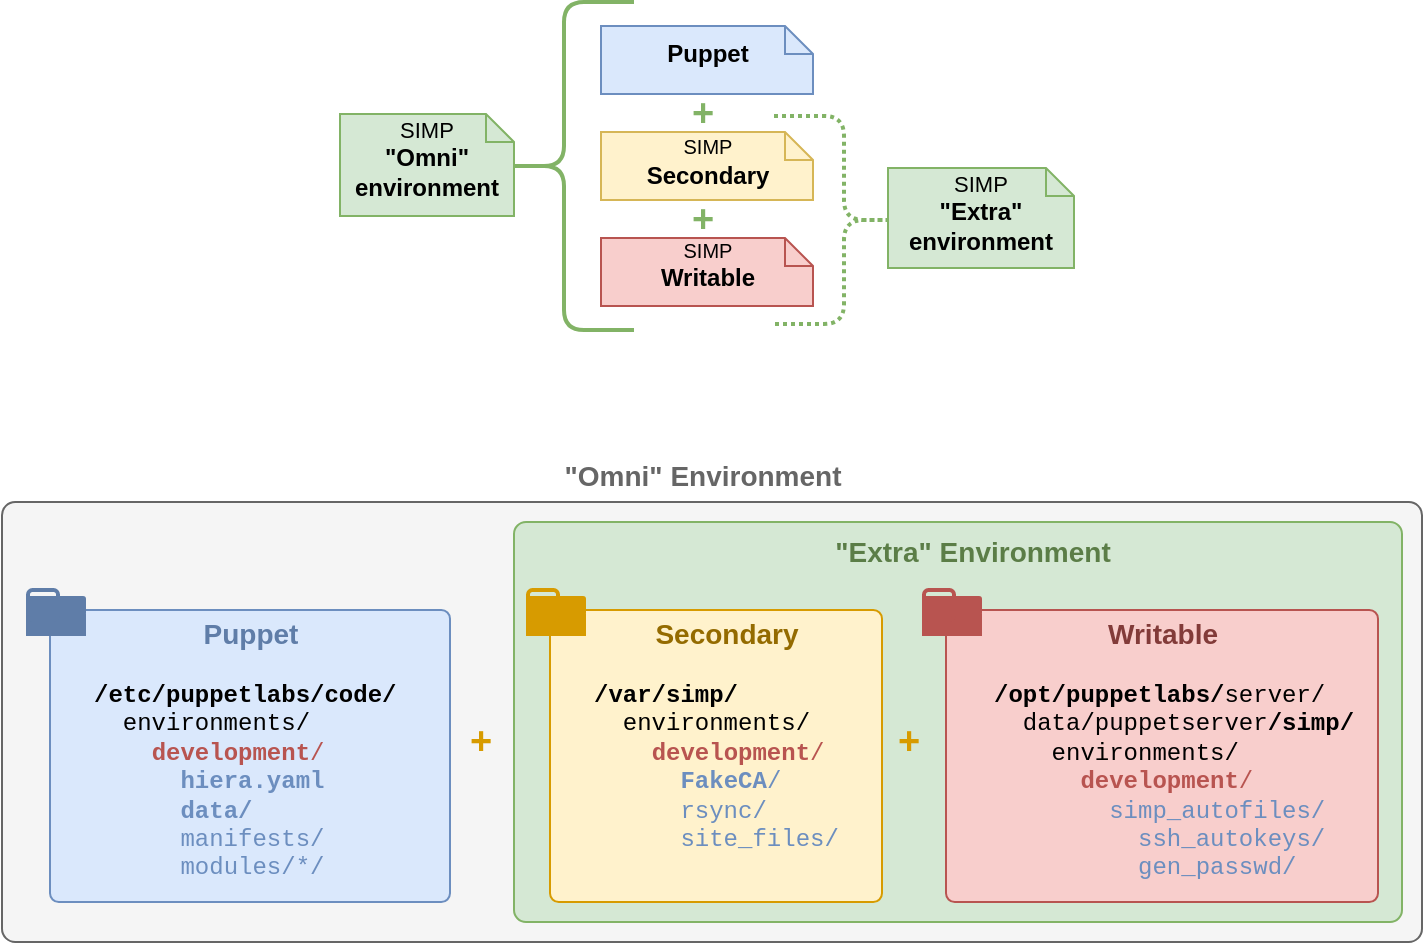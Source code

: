 <mxfile version="20.4.1" type="github" pages="3">
  <diagram name="Simplified v2" id="2etnrcAq5zjSbi8A3pP0">
    <mxGraphModel dx="1422" dy="813" grid="1" gridSize="10" guides="1" tooltips="1" connect="1" arrows="1" fold="1" page="1" pageScale="1" pageWidth="850" pageHeight="1100" math="0" shadow="0">
      <root>
        <mxCell id="-mIu3kfPHVClgdqaARXv-0" />
        <object label="Infrastructure" id="-mIu3kfPHVClgdqaARXv-1">
          <mxCell style="" visible="0" parent="-mIu3kfPHVClgdqaARXv-0" />
        </object>
        <mxCell id="-mIu3kfPHVClgdqaARXv-2" value="" style="whiteSpace=wrap;html=1;fontFamily=Helvetica;align=center;rounded=1;fillColor=none;strokeColor=#d79b00;dashed=1;movable=1;resizable=1;rotatable=1;deletable=1;editable=1;connectable=1;" vertex="1" parent="-mIu3kfPHVClgdqaARXv-1">
          <mxGeometry x="10" y="190" width="80" height="130" as="geometry" />
        </mxCell>
        <mxCell id="-mIu3kfPHVClgdqaARXv-3" style="edgeStyle=orthogonalEdgeStyle;rounded=0;orthogonalLoop=1;jettySize=auto;html=1;exitX=0.5;exitY=1;exitDx=0;exitDy=0;exitPerimeter=0;entryX=0.5;entryY=0;entryDx=0;entryDy=0;endArrow=none;endFill=0;strokeWidth=1;fontColor=#D79B00;fillColor=#ffe6cc;strokeColor=#d79b00;" edge="1" parent="-mIu3kfPHVClgdqaARXv-1" source="-mIu3kfPHVClgdqaARXv-4" target="-mIu3kfPHVClgdqaARXv-2">
          <mxGeometry relative="1" as="geometry" />
        </mxCell>
        <mxCell id="-mIu3kfPHVClgdqaARXv-4" value="&lt;div style=&quot;text-align: center&quot;&gt;&lt;span&gt;Infrastructure&lt;/span&gt;&lt;/div&gt;&lt;div style=&quot;text-align: center&quot;&gt;&lt;span&gt;environment&lt;/span&gt;&lt;/div&gt;" style="shape=note;whiteSpace=wrap;html=1;size=6;verticalAlign=top;align=center;spacingTop=-6;fontFamily=Helvetica;fontStyle=1;fillColor=#ffe6cc;strokeColor=#d79b00;" vertex="1" parent="-mIu3kfPHVClgdqaARXv-1">
          <mxGeometry x="4" y="147" width="95" height="30" as="geometry" />
        </mxCell>
        <mxCell id="-mIu3kfPHVClgdqaARXv-5" value="" style="shape=curlyBracket;whiteSpace=wrap;html=1;rounded=1;strokeColor=#d79b00;fillColor=#ffe6cc;fontFamily=Helvetica;align=center;rotation=0;size=0.769;spacingTop=-7;spacing=3;" vertex="1" parent="-mIu3kfPHVClgdqaARXv-1">
          <mxGeometry x="60" y="140" width="58" height="199" as="geometry" />
        </mxCell>
        <mxCell id="-mIu3kfPHVClgdqaARXv-6" value="" style="edgeStyle=orthogonalEdgeStyle;rounded=0;orthogonalLoop=1;jettySize=auto;html=1;endArrow=none;endFill=0;strokeWidth=1;fillColor=#ffe6cc;strokeColor=#d79b00;" edge="1" parent="-mIu3kfPHVClgdqaARXv-1" source="-mIu3kfPHVClgdqaARXv-7">
          <mxGeometry relative="1" as="geometry">
            <mxPoint x="45" y="283" as="targetPoint" />
          </mxGeometry>
        </mxCell>
        <mxCell id="-mIu3kfPHVClgdqaARXv-7" value="" style="shadow=0;dashed=0;html=1;strokeColor=#d79b00;labelPosition=center;verticalLabelPosition=bottom;verticalAlign=top;align=center;shape=mxgraph.azure.server;fillColor=#ffe6cc;labelBackgroundColor=#ffffff;" vertex="1" parent="-mIu3kfPHVClgdqaARXv-1">
          <mxGeometry x="20" y="233" width="50" height="15" as="geometry" />
        </mxCell>
        <mxCell id="-mIu3kfPHVClgdqaARXv-8" value="&lt;b&gt;production&lt;/b&gt;&lt;br&gt;&lt;div style=&quot;text-align: center&quot;&gt;&lt;span&gt;network&lt;/span&gt;&lt;/div&gt;" style="text;html=1;fontColor=#D79B00;" vertex="1" parent="-mIu3kfPHVClgdqaARXv-1">
          <mxGeometry x="19" y="280" width="60" height="30" as="geometry" />
        </mxCell>
        <mxCell id="-mIu3kfPHVClgdqaARXv-9" value="&lt;b&gt;production&lt;br&gt;&lt;/b&gt;&lt;div style=&quot;text-align: center&quot;&gt;&lt;span&gt;infrastructure&lt;/span&gt;&lt;/div&gt;" style="text;html=1;fontColor=#D79B00;align=center;" vertex="1" parent="-mIu3kfPHVClgdqaARXv-1">
          <mxGeometry x="9" y="193" width="80" height="30" as="geometry" />
        </mxCell>
        <mxCell id="-mIu3kfPHVClgdqaARXv-10" value="" style="endArrow=none;html=1;fillColor=#ffe6cc;strokeColor=#d79b00;strokeWidth=8;" edge="1" parent="-mIu3kfPHVClgdqaARXv-1">
          <mxGeometry width="50" height="50" relative="1" as="geometry">
            <mxPoint x="15.0" y="279.5" as="sourcePoint" />
            <mxPoint x="80" y="279" as="targetPoint" />
          </mxGeometry>
        </mxCell>
        <mxCell id="-mIu3kfPHVClgdqaARXv-11" value="" style="endArrow=none;html=1;fillColor=#ffe6cc;strokeColor=#d79b00;strokeWidth=1;" edge="1" parent="-mIu3kfPHVClgdqaARXv-1">
          <mxGeometry width="50" height="50" relative="1" as="geometry">
            <mxPoint x="105" y="263.5" as="sourcePoint" />
            <mxPoint x="121" y="263" as="targetPoint" />
          </mxGeometry>
        </mxCell>
        <mxCell id="-mIu3kfPHVClgdqaARXv-12" parent="-mIu3kfPHVClgdqaARXv-0" />
        <mxCell id="-mIu3kfPHVClgdqaARXv-13" value="" style="whiteSpace=wrap;html=1;labelBackgroundColor=#ffffff;strokeColor=#666666;strokeWidth=1;fillColor=#f5f5f5;align=center;rounded=1;movable=1;resizable=1;rotatable=1;deletable=1;editable=1;connectable=1;arcSize=3;fontColor=#333333;" vertex="1" parent="-mIu3kfPHVClgdqaARXv-12">
          <mxGeometry x="30" y="290" width="710" height="220" as="geometry" />
        </mxCell>
        <mxCell id="-mIu3kfPHVClgdqaARXv-14" value="" style="whiteSpace=wrap;html=1;labelBackgroundColor=#ffffff;strokeColor=#82b366;strokeWidth=1;fillColor=#d5e8d4;align=center;rounded=1;movable=1;resizable=1;rotatable=1;deletable=1;editable=1;connectable=1;arcSize=3;" vertex="1" parent="-mIu3kfPHVClgdqaARXv-12">
          <mxGeometry x="286" y="300" width="444" height="200" as="geometry" />
        </mxCell>
        <mxCell id="-mIu3kfPHVClgdqaARXv-15" value="" style="whiteSpace=wrap;html=1;labelBackgroundColor=#ffffff;strokeColor=#b85450;strokeWidth=1;fillColor=#f8cecc;align=center;rounded=1;movable=1;resizable=1;rotatable=1;deletable=1;editable=1;connectable=1;arcSize=3;" vertex="1" parent="-mIu3kfPHVClgdqaARXv-12">
          <mxGeometry x="502" y="344" width="216" height="146" as="geometry" />
        </mxCell>
        <mxCell id="-mIu3kfPHVClgdqaARXv-16" value="" style="whiteSpace=wrap;html=1;labelBackgroundColor=#ffffff;strokeColor=#6c8ebf;strokeWidth=1;fillColor=#dae8fc;align=center;rounded=1;movable=1;resizable=1;rotatable=1;deletable=1;editable=1;connectable=1;arcSize=3;" vertex="1" parent="-mIu3kfPHVClgdqaARXv-12">
          <mxGeometry x="54" y="344" width="200" height="146" as="geometry" />
        </mxCell>
        <mxCell id="-mIu3kfPHVClgdqaARXv-17" value="&lt;div&gt;&lt;b&gt;/etc/puppetlabs/code/&lt;/b&gt;&lt;/div&gt;&lt;div&gt;&amp;nbsp; environments/&lt;/div&gt;&lt;font color=&quot;#b85450&quot;&gt;&amp;nbsp;&amp;nbsp;&amp;nbsp; &lt;b&gt;development&lt;/b&gt;/&lt;br&gt;&lt;/font&gt;&lt;div&gt;&lt;font color=&quot;#3333ff&quot;&gt;&amp;nbsp;&amp;nbsp; &amp;nbsp;&amp;nbsp; &lt;b&gt;&lt;font color=&quot;#6c8ebf&quot;&gt;hiera.yaml&lt;/font&gt;&lt;/b&gt;&lt;/font&gt;&lt;/div&gt;&lt;div&gt;&lt;font color=&quot;#3333ff&quot;&gt;&amp;nbsp; &amp;nbsp; &amp;nbsp; &lt;/font&gt;&lt;b&gt;&lt;font color=&quot;#6c8ebf&quot;&gt;data/&lt;/font&gt;&lt;/b&gt;&lt;/div&gt;&lt;div&gt;&lt;font color=&quot;#6c8ebf&quot;&gt;&lt;span&gt;&amp;nbsp;&amp;nbsp; &amp;nbsp;&amp;nbsp; manifests/&lt;br&gt;&lt;/span&gt;&lt;/font&gt;&lt;/div&gt;&lt;div&gt;&lt;font color=&quot;#6c8ebf&quot;&gt;&lt;span&gt;&lt;font color=&quot;#3333ff&quot;&gt;&amp;nbsp; &amp;nbsp; &amp;nbsp; &lt;/font&gt;&lt;b&gt;&lt;font color=&quot;#6c8ebf&quot;&gt;&lt;/font&gt;&lt;/b&gt;modules/*/&lt;/span&gt;&lt;/font&gt;&lt;font color=&quot;#6c8ebf&quot;&gt;&lt;span&gt;&lt;/span&gt;&lt;/font&gt;&lt;/div&gt;&lt;div&gt;&lt;font color=&quot;#6c8ebf&quot;&gt;&lt;span&gt;&lt;/span&gt;&lt;/font&gt;&lt;/div&gt;&lt;font color=&quot;#6c8ebf&quot;&gt;&lt;br&gt;&lt;/font&gt;" style="text;html=1;resizable=1;points=[];autosize=1;align=left;verticalAlign=top;spacingTop=-4;fontColor=#000000;fontFamily=Courier New;movable=1;rotatable=1;deletable=1;editable=1;connectable=1;" vertex="1" parent="-mIu3kfPHVClgdqaARXv-12">
          <mxGeometry x="74" y="377" width="170" height="120" as="geometry" />
        </mxCell>
        <mxCell id="-mIu3kfPHVClgdqaARXv-23" value="" style="whiteSpace=wrap;html=1;labelBackgroundColor=#ffffff;strokeColor=#D79B00;strokeWidth=1;fillColor=#fff2cc;align=center;rounded=1;movable=1;resizable=1;rotatable=1;deletable=1;editable=1;connectable=1;arcSize=3;" vertex="1" parent="-mIu3kfPHVClgdqaARXv-12">
          <mxGeometry x="304" y="344" width="166" height="146" as="geometry" />
        </mxCell>
        <mxCell id="-mIu3kfPHVClgdqaARXv-24" value="" style="group" vertex="1" connectable="0" parent="-mIu3kfPHVClgdqaARXv-12">
          <mxGeometry x="292" y="334" width="30" height="23" as="geometry" />
        </mxCell>
        <mxCell id="-mIu3kfPHVClgdqaARXv-25" value="" style="whiteSpace=wrap;html=1;rounded=0;labelBackgroundColor=#ffffff;strokeColor=none;strokeWidth=2;fillColor=#D79B00;gradientColor=none;fontColor=#D79B00;align=center;" vertex="1" parent="-mIu3kfPHVClgdqaARXv-24">
          <mxGeometry y="12" width="30" height="11" as="geometry" />
        </mxCell>
        <mxCell id="-mIu3kfPHVClgdqaARXv-26" value="" style="whiteSpace=wrap;html=1;rounded=1;labelBackgroundColor=#ffffff;strokeColor=#d79b00;strokeWidth=2;fillColor=none;align=center;perimeterSpacing=0;" vertex="1" parent="-mIu3kfPHVClgdqaARXv-24">
          <mxGeometry x="1" width="15" height="15" as="geometry" />
        </mxCell>
        <mxCell id="-mIu3kfPHVClgdqaARXv-27" value="" style="whiteSpace=wrap;html=1;rounded=1;labelBackgroundColor=#ffffff;strokeColor=none;strokeWidth=2;fillColor=#D79B00;gradientColor=none;fontColor=#D79B00;align=center;" vertex="1" parent="-mIu3kfPHVClgdqaARXv-24">
          <mxGeometry y="3" width="30" height="10" as="geometry" />
        </mxCell>
        <mxCell id="-mIu3kfPHVClgdqaARXv-28" value="&lt;div&gt;&lt;b&gt;/var/simp/&lt;/b&gt;&lt;/div&gt;&lt;div&gt;&amp;nbsp; environments/&lt;/div&gt;&lt;font color=&quot;#b85450&quot;&gt;&amp;nbsp; &amp;nbsp; &lt;b&gt;development&lt;/b&gt;/&lt;br&gt;&lt;/font&gt;&lt;font color=&quot;#6c8ebf&quot;&gt;&amp;nbsp; &amp;nbsp; &amp;nbsp; &lt;b&gt;FakeCA&lt;/b&gt;/&lt;br&gt;&amp;nbsp; &amp;nbsp; &amp;nbsp; rsync/&lt;br&gt;&amp;nbsp; &amp;nbsp; &amp;nbsp; site_files/&lt;br&gt;&lt;/font&gt;" style="text;html=1;resizable=1;points=[];autosize=1;align=left;verticalAlign=top;spacingTop=-4;fontColor=#000000;fontFamily=Courier New;movable=1;rotatable=1;deletable=1;editable=1;connectable=1;" vertex="1" parent="-mIu3kfPHVClgdqaARXv-12">
          <mxGeometry x="324" y="377" width="140" height="90" as="geometry" />
        </mxCell>
        <mxCell id="-mIu3kfPHVClgdqaARXv-34" value="&lt;div&gt;&lt;b&gt;/opt/puppetlabs/&lt;/b&gt;server/&lt;/div&gt;&lt;div&gt;&amp;nbsp; data/puppetserver&lt;b&gt;/simp/&lt;/b&gt;&lt;/div&gt;&lt;div&gt;&amp;nbsp;&amp;nbsp;&amp;nbsp; environments/&lt;/div&gt;&lt;div&gt;&lt;font color=&quot;#b85450&quot;&gt;&lt;b&gt;&amp;nbsp;&amp;nbsp;&amp;nbsp;&amp;nbsp;&amp;nbsp; development&lt;/b&gt;/&lt;/font&gt;&lt;/div&gt;&lt;font color=&quot;#6c8ebf&quot;&gt;&amp;nbsp;&amp;nbsp; &amp;nbsp;&amp;nbsp;&amp;nbsp;&amp;nbsp; simp_autofiles/&lt;br&gt;&amp;nbsp; &amp;nbsp; &amp;nbsp; &amp;nbsp;&amp;nbsp;&amp;nbsp; ssh_autokeys/&lt;br&gt;&amp;nbsp; &amp;nbsp; &amp;nbsp; &amp;nbsp; &amp;nbsp; gen_passwd/&lt;br&gt;&lt;/font&gt;" style="text;html=1;resizable=1;points=[];autosize=1;align=left;verticalAlign=top;spacingTop=-4;fontColor=#000000;fontFamily=Courier New;movable=1;rotatable=1;deletable=1;editable=1;connectable=1;" vertex="1" parent="-mIu3kfPHVClgdqaARXv-12">
          <mxGeometry x="524" y="377" width="200" height="110" as="geometry" />
        </mxCell>
        <mxCell id="-mIu3kfPHVClgdqaARXv-45" value="&lt;font style=&quot;font-size: 14px;&quot;&gt;Puppet&lt;br&gt;&lt;/font&gt;" style="text;html=1;align=center;verticalAlign=middle;resizable=0;points=[];autosize=1;strokeColor=none;fillColor=none;fontStyle=1;fontSize=14;fontColor=#5F7DA8;" vertex="1" parent="-mIu3kfPHVClgdqaARXv-12">
          <mxGeometry x="119" y="341" width="70" height="30" as="geometry" />
        </mxCell>
        <mxCell id="-mIu3kfPHVClgdqaARXv-46" value="Secondary " style="text;html=1;align=center;verticalAlign=middle;resizable=0;points=[];autosize=1;strokeColor=none;fillColor=none;fontStyle=1;fontColor=#946B00;fontSize=14;" vertex="1" parent="-mIu3kfPHVClgdqaARXv-12">
          <mxGeometry x="342" y="341" width="100" height="30" as="geometry" />
        </mxCell>
        <mxCell id="-mIu3kfPHVClgdqaARXv-47" value="Writable " style="text;html=1;align=center;verticalAlign=middle;resizable=0;points=[];autosize=1;strokeColor=none;fillColor=none;fontStyle=1;fontColor=#823B39;fontSize=14;" vertex="1" parent="-mIu3kfPHVClgdqaARXv-12">
          <mxGeometry x="570" y="341" width="80" height="30" as="geometry" />
        </mxCell>
        <mxCell id="uFsJ2Q3TE8NYGcYe8jEq-1" value="+" style="text;html=1;resizable=0;autosize=1;align=center;verticalAlign=middle;points=[];fillColor=none;strokeColor=none;rounded=0;fontFamily=Helvetica;fontColor=#D79B00;fontStyle=1;fontSize=19;" vertex="1" parent="-mIu3kfPHVClgdqaARXv-12">
          <mxGeometry x="473" y="400" width="20" height="20" as="geometry" />
        </mxCell>
        <mxCell id="uFsJ2Q3TE8NYGcYe8jEq-2" value="&quot;Extra&quot; Environment" style="text;html=1;align=center;verticalAlign=middle;resizable=0;points=[];autosize=1;strokeColor=none;fillColor=none;fontStyle=1;fontColor=#5B7D47;fontSize=14;" vertex="1" parent="-mIu3kfPHVClgdqaARXv-12">
          <mxGeometry x="430" y="300" width="170" height="30" as="geometry" />
        </mxCell>
        <mxCell id="uFsJ2Q3TE8NYGcYe8jEq-6" value="&quot;Omni&quot; Environment" style="text;html=1;align=center;verticalAlign=middle;resizable=0;points=[];autosize=1;strokeColor=none;fillColor=none;fontStyle=1;fontColor=#666666;fontSize=14;" vertex="1" parent="-mIu3kfPHVClgdqaARXv-12">
          <mxGeometry x="295" y="262" width="170" height="30" as="geometry" />
        </mxCell>
        <mxCell id="uFsJ2Q3TE8NYGcYe8jEq-7" value="+" style="text;html=1;resizable=0;autosize=1;align=center;verticalAlign=middle;points=[];fillColor=none;strokeColor=none;rounded=0;fontFamily=Helvetica;fontColor=#D79B00;fontStyle=1;fontSize=19;" vertex="1" parent="-mIu3kfPHVClgdqaARXv-12">
          <mxGeometry x="259" y="400" width="20" height="20" as="geometry" />
        </mxCell>
        <mxCell id="vvE6RJOm1xn6MpsW2v5u-0" value="+" style="text;html=1;resizable=0;autosize=1;align=center;verticalAlign=middle;points=[];fillColor=none;strokeColor=none;rounded=0;fontFamily=Helvetica;fontColor=#82B366;fontStyle=1;fontSize=19;" vertex="1" parent="-mIu3kfPHVClgdqaARXv-12">
          <mxGeometry x="370" y="86" width="20" height="20" as="geometry" />
        </mxCell>
        <mxCell id="vvE6RJOm1xn6MpsW2v5u-1" value="" style="shape=curlyBracket;whiteSpace=wrap;html=1;rounded=1;labelBackgroundColor=#ffffff;strokeColor=#82b366;strokeWidth=2;fillColor=#d5e8d4;align=center;" vertex="1" parent="-mIu3kfPHVClgdqaARXv-12">
          <mxGeometry x="276" y="40" width="70" height="164" as="geometry" />
        </mxCell>
        <mxCell id="vvE6RJOm1xn6MpsW2v5u-2" value="&lt;div&gt;&lt;font size=&quot;1&quot;&gt;&lt;span style=&quot;font-weight: normal;&quot;&gt;SIMP&lt;/span&gt;&lt;/font&gt;&lt;/div&gt;&lt;div&gt;Secondary&lt;/div&gt;" style="shape=note;whiteSpace=wrap;html=1;size=14;verticalAlign=middle;align=center;spacingTop=-6;fontFamily=Helvetica;fontStyle=1;fillColor=#fff2cc;strokeColor=#d6b656;" vertex="1" parent="-mIu3kfPHVClgdqaARXv-12">
          <mxGeometry x="329.5" y="105" width="106" height="34" as="geometry" />
        </mxCell>
        <mxCell id="vvE6RJOm1xn6MpsW2v5u-3" value="Puppet" style="shape=note;whiteSpace=wrap;html=1;size=14;verticalAlign=middle;align=center;spacingTop=-6;fontFamily=Helvetica;fontStyle=1;fillColor=#dae8fc;strokeColor=#6c8ebf;" vertex="1" parent="-mIu3kfPHVClgdqaARXv-12">
          <mxGeometry x="329.5" y="52" width="106" height="34" as="geometry" />
        </mxCell>
        <mxCell id="vvE6RJOm1xn6MpsW2v5u-4" value="&lt;font style=&quot;font-size: 11px;&quot;&gt;&lt;span style=&quot;font-weight: normal;&quot;&gt;SIMP&lt;/span&gt;&lt;/font&gt;&lt;br&gt;&quot;Omni&quot;&lt;br&gt;environment" style="shape=note;whiteSpace=wrap;html=1;size=14;verticalAlign=top;align=center;spacingTop=-6;fontFamily=Helvetica;fontStyle=1;fillColor=#d5e8d4;strokeColor=#82b366;" vertex="1" parent="-mIu3kfPHVClgdqaARXv-12">
          <mxGeometry x="199" y="96" width="87" height="51" as="geometry" />
        </mxCell>
        <mxCell id="vvE6RJOm1xn6MpsW2v5u-5" value="+" style="text;html=1;resizable=0;autosize=1;align=center;verticalAlign=middle;points=[];fillColor=none;strokeColor=none;rounded=0;fontFamily=Helvetica;fontColor=#82B366;fontStyle=1;fontSize=19;" vertex="1" parent="-mIu3kfPHVClgdqaARXv-12">
          <mxGeometry x="370" y="139" width="20" height="20" as="geometry" />
        </mxCell>
        <mxCell id="vvE6RJOm1xn6MpsW2v5u-6" value="&lt;div style=&quot;font-size: 10px;&quot;&gt;&lt;span style=&quot;font-weight: normal;&quot;&gt;SIMP &lt;br&gt;&lt;/span&gt;&lt;/div&gt;&lt;div&gt;Writable&lt;/div&gt;" style="shape=note;whiteSpace=wrap;html=1;size=14;verticalAlign=middle;align=center;spacingTop=-6;fontFamily=Helvetica;fontStyle=1;fillColor=#f8cecc;strokeColor=#b85450;" vertex="1" parent="-mIu3kfPHVClgdqaARXv-12">
          <mxGeometry x="329.5" y="158" width="106" height="34" as="geometry" />
        </mxCell>
        <mxCell id="vvE6RJOm1xn6MpsW2v5u-7" value="" style="shape=curlyBracket;whiteSpace=wrap;html=1;rounded=1;labelBackgroundColor=#ffffff;strokeColor=#82b366;strokeWidth=2;fillColor=#d5e8d4;align=center;flipH=1;fontStyle=1;dashed=1;dashPattern=1 1;" vertex="1" parent="-mIu3kfPHVClgdqaARXv-12">
          <mxGeometry x="416" y="97" width="70" height="104" as="geometry" />
        </mxCell>
        <mxCell id="vvE6RJOm1xn6MpsW2v5u-8" style="edgeStyle=orthogonalEdgeStyle;rounded=0;orthogonalLoop=1;jettySize=auto;html=1;exitX=0.5;exitY=1;exitDx=0;exitDy=0;fontFamily=Courier New;" edge="1" parent="-mIu3kfPHVClgdqaARXv-12">
          <mxGeometry relative="1" as="geometry">
            <mxPoint x="516" y="159" as="sourcePoint" />
            <mxPoint x="516" y="159" as="targetPoint" />
          </mxGeometry>
        </mxCell>
        <mxCell id="vvE6RJOm1xn6MpsW2v5u-9" value="&lt;font style=&quot;font-size: 11px;&quot;&gt;&lt;span style=&quot;font-weight: normal;&quot;&gt;SIMP&lt;/span&gt;&lt;/font&gt;&lt;br&gt;&quot;Extra&quot;&lt;br&gt;environment" style="shape=note;whiteSpace=wrap;html=1;size=14;verticalAlign=top;align=center;spacingTop=-6;fontFamily=Helvetica;fontStyle=1;fillColor=#d5e8d4;strokeColor=#82b366;" vertex="1" parent="-mIu3kfPHVClgdqaARXv-12">
          <mxGeometry x="473" y="123" width="93" height="50" as="geometry" />
        </mxCell>
        <mxCell id="vvE6RJOm1xn6MpsW2v5u-11" value="" style="group" vertex="1" connectable="0" parent="-mIu3kfPHVClgdqaARXv-12">
          <mxGeometry x="490" y="334" width="30" height="23" as="geometry" />
        </mxCell>
        <mxCell id="-mIu3kfPHVClgdqaARXv-31" value="" style="whiteSpace=wrap;html=1;rounded=0;labelBackgroundColor=#ffffff;strokeColor=none;strokeWidth=2;fillColor=#B85450;gradientColor=none;fontColor=#D79B00;align=center;" vertex="1" parent="vvE6RJOm1xn6MpsW2v5u-11">
          <mxGeometry y="12" width="30" height="11" as="geometry" />
        </mxCell>
        <mxCell id="-mIu3kfPHVClgdqaARXv-32" value="" style="whiteSpace=wrap;html=1;rounded=1;labelBackgroundColor=#ffffff;strokeColor=#B85450;strokeWidth=2;fillColor=none;align=center;perimeterSpacing=0;" vertex="1" parent="vvE6RJOm1xn6MpsW2v5u-11">
          <mxGeometry x="1" width="15" height="15" as="geometry" />
        </mxCell>
        <mxCell id="-mIu3kfPHVClgdqaARXv-33" value="" style="whiteSpace=wrap;html=1;rounded=1;labelBackgroundColor=#ffffff;strokeColor=none;strokeWidth=2;fillColor=#B85450;gradientColor=none;fontColor=#D79B00;align=center;" vertex="1" parent="vvE6RJOm1xn6MpsW2v5u-11">
          <mxGeometry y="3" width="30" height="10" as="geometry" />
        </mxCell>
        <mxCell id="vvE6RJOm1xn6MpsW2v5u-12" value="" style="group" vertex="1" connectable="0" parent="-mIu3kfPHVClgdqaARXv-12">
          <mxGeometry x="42" y="334" width="30" height="23" as="geometry" />
        </mxCell>
        <mxCell id="-mIu3kfPHVClgdqaARXv-19" value="" style="whiteSpace=wrap;html=1;rounded=0;labelBackgroundColor=#ffffff;strokeColor=none;strokeWidth=2;fillColor=#5F7DA8;gradientColor=none;fontColor=#D79B00;align=center;container=0;" vertex="1" parent="vvE6RJOm1xn6MpsW2v5u-12">
          <mxGeometry y="12" width="30" height="11" as="geometry" />
        </mxCell>
        <mxCell id="-mIu3kfPHVClgdqaARXv-20" value="" style="whiteSpace=wrap;html=1;rounded=1;labelBackgroundColor=#ffffff;strokeColor=#5F7DA8;strokeWidth=2;fillColor=none;align=center;perimeterSpacing=0;container=0;" vertex="1" parent="vvE6RJOm1xn6MpsW2v5u-12">
          <mxGeometry x="1" width="15" height="15" as="geometry" />
        </mxCell>
        <mxCell id="-mIu3kfPHVClgdqaARXv-21" value="" style="whiteSpace=wrap;html=1;rounded=1;labelBackgroundColor=#ffffff;strokeColor=none;strokeWidth=2;fillColor=#5F7DA8;gradientColor=none;fontColor=#D79B00;align=center;container=0;" vertex="1" parent="vvE6RJOm1xn6MpsW2v5u-12">
          <mxGeometry y="3" width="30" height="10" as="geometry" />
        </mxCell>
      </root>
    </mxGraphModel>
  </diagram>
  <diagram name="Simplified v1" id="PQ9tjT1NN_HZuYpztz-T">
    <mxGraphModel dx="1185" dy="678" grid="1" gridSize="10" guides="1" tooltips="1" connect="1" arrows="1" fold="1" page="1" pageScale="1" pageWidth="850" pageHeight="1100" math="0" shadow="0">
      <root>
        <mxCell id="ld_OZirlSYBNN7UP8n1w-0" />
        <object label="Infrastructure" id="hi7jjUlFaVL5T8uZ0siH-7">
          <mxCell style="" parent="ld_OZirlSYBNN7UP8n1w-0" visible="0" />
        </object>
        <mxCell id="hi7jjUlFaVL5T8uZ0siH-8" value="" style="whiteSpace=wrap;html=1;fontFamily=Helvetica;align=center;rounded=1;fillColor=none;strokeColor=#d79b00;dashed=1;movable=1;resizable=1;rotatable=1;deletable=1;editable=1;connectable=1;" vertex="1" parent="hi7jjUlFaVL5T8uZ0siH-7">
          <mxGeometry x="10" y="190" width="80" height="130" as="geometry" />
        </mxCell>
        <mxCell id="hi7jjUlFaVL5T8uZ0siH-9" style="edgeStyle=orthogonalEdgeStyle;rounded=0;orthogonalLoop=1;jettySize=auto;html=1;exitX=0.5;exitY=1;exitDx=0;exitDy=0;exitPerimeter=0;entryX=0.5;entryY=0;entryDx=0;entryDy=0;endArrow=none;endFill=0;strokeWidth=1;fontColor=#D79B00;fillColor=#ffe6cc;strokeColor=#d79b00;" edge="1" parent="hi7jjUlFaVL5T8uZ0siH-7" source="hi7jjUlFaVL5T8uZ0siH-10" target="hi7jjUlFaVL5T8uZ0siH-8">
          <mxGeometry relative="1" as="geometry" />
        </mxCell>
        <mxCell id="hi7jjUlFaVL5T8uZ0siH-10" value="&lt;div style=&quot;text-align: center&quot;&gt;&lt;span&gt;Infrastructure&lt;/span&gt;&lt;/div&gt;&lt;div style=&quot;text-align: center&quot;&gt;&lt;span&gt;environment&lt;/span&gt;&lt;/div&gt;" style="shape=note;whiteSpace=wrap;html=1;size=6;verticalAlign=top;align=center;spacingTop=-6;fontFamily=Helvetica;fontStyle=1;fillColor=#ffe6cc;strokeColor=#d79b00;" vertex="1" parent="hi7jjUlFaVL5T8uZ0siH-7">
          <mxGeometry x="4" y="147" width="95" height="30" as="geometry" />
        </mxCell>
        <mxCell id="hi7jjUlFaVL5T8uZ0siH-11" value="" style="shape=curlyBracket;whiteSpace=wrap;html=1;rounded=1;strokeColor=#d79b00;fillColor=#ffe6cc;fontFamily=Helvetica;align=center;rotation=0;size=0.769;spacingTop=-7;spacing=3;" vertex="1" parent="hi7jjUlFaVL5T8uZ0siH-7">
          <mxGeometry x="60" y="140" width="58" height="199" as="geometry" />
        </mxCell>
        <mxCell id="hi7jjUlFaVL5T8uZ0siH-12" value="" style="edgeStyle=orthogonalEdgeStyle;rounded=0;orthogonalLoop=1;jettySize=auto;html=1;endArrow=none;endFill=0;strokeWidth=1;fillColor=#ffe6cc;strokeColor=#d79b00;" edge="1" parent="hi7jjUlFaVL5T8uZ0siH-7" source="hi7jjUlFaVL5T8uZ0siH-13">
          <mxGeometry relative="1" as="geometry">
            <mxPoint x="45" y="283" as="targetPoint" />
          </mxGeometry>
        </mxCell>
        <mxCell id="hi7jjUlFaVL5T8uZ0siH-13" value="" style="shadow=0;dashed=0;html=1;strokeColor=#d79b00;labelPosition=center;verticalLabelPosition=bottom;verticalAlign=top;align=center;shape=mxgraph.azure.server;fillColor=#ffe6cc;labelBackgroundColor=#ffffff;" vertex="1" parent="hi7jjUlFaVL5T8uZ0siH-7">
          <mxGeometry x="20" y="233" width="50" height="15" as="geometry" />
        </mxCell>
        <mxCell id="hi7jjUlFaVL5T8uZ0siH-14" value="&lt;b&gt;production&lt;/b&gt;&lt;br&gt;&lt;div style=&quot;text-align: center&quot;&gt;&lt;span&gt;network&lt;/span&gt;&lt;/div&gt;" style="text;html=1;fontColor=#D79B00;" vertex="1" parent="hi7jjUlFaVL5T8uZ0siH-7">
          <mxGeometry x="19" y="280" width="60" height="30" as="geometry" />
        </mxCell>
        <mxCell id="hi7jjUlFaVL5T8uZ0siH-15" value="&lt;b&gt;production&lt;br&gt;&lt;/b&gt;&lt;div style=&quot;text-align: center&quot;&gt;&lt;span&gt;infrastructure&lt;/span&gt;&lt;/div&gt;" style="text;html=1;fontColor=#D79B00;align=center;" vertex="1" parent="hi7jjUlFaVL5T8uZ0siH-7">
          <mxGeometry x="9" y="193" width="80" height="30" as="geometry" />
        </mxCell>
        <mxCell id="hi7jjUlFaVL5T8uZ0siH-16" value="" style="endArrow=none;html=1;fillColor=#ffe6cc;strokeColor=#d79b00;strokeWidth=8;" edge="1" parent="hi7jjUlFaVL5T8uZ0siH-7">
          <mxGeometry width="50" height="50" relative="1" as="geometry">
            <mxPoint x="15.0" y="279.5" as="sourcePoint" />
            <mxPoint x="80" y="279" as="targetPoint" />
          </mxGeometry>
        </mxCell>
        <mxCell id="hi7jjUlFaVL5T8uZ0siH-17" value="" style="endArrow=none;html=1;fillColor=#ffe6cc;strokeColor=#d79b00;strokeWidth=1;" edge="1" parent="hi7jjUlFaVL5T8uZ0siH-7">
          <mxGeometry width="50" height="50" relative="1" as="geometry">
            <mxPoint x="105" y="263.5" as="sourcePoint" />
            <mxPoint x="121" y="263" as="targetPoint" />
          </mxGeometry>
        </mxCell>
        <mxCell id="ld_OZirlSYBNN7UP8n1w-1" parent="ld_OZirlSYBNN7UP8n1w-0" />
        <mxCell id="sKwW_MWIwmeox-tK02gH-11" value="" style="whiteSpace=wrap;html=1;labelBackgroundColor=#ffffff;strokeColor=#6c8ebf;strokeWidth=1;fillColor=#dae8fc;align=center;rounded=1;movable=1;resizable=1;rotatable=1;deletable=1;editable=1;connectable=1;arcSize=3;" vertex="1" parent="ld_OZirlSYBNN7UP8n1w-1">
          <mxGeometry x="30" y="230" width="728" height="280" as="geometry" />
        </mxCell>
        <mxCell id="sKwW_MWIwmeox-tK02gH-0" value="" style="whiteSpace=wrap;html=1;labelBackgroundColor=#ffffff;strokeColor=#82b366;strokeWidth=1;fillColor=#d5e8d4;align=center;rounded=1;movable=0;resizable=0;rotatable=0;deletable=0;editable=0;connectable=0;arcSize=3;" vertex="1" parent="ld_OZirlSYBNN7UP8n1w-1">
          <mxGeometry x="286" y="280" width="454" height="210" as="geometry" />
        </mxCell>
        <mxCell id="hi7jjUlFaVL5T8uZ0siH-31" value="" style="whiteSpace=wrap;html=1;labelBackgroundColor=#ffffff;strokeColor=#b85450;strokeWidth=1;fillColor=#f8cecc;align=center;rounded=1;movable=1;resizable=1;rotatable=1;deletable=1;editable=1;connectable=1;arcSize=3;" vertex="1" parent="ld_OZirlSYBNN7UP8n1w-1">
          <mxGeometry x="502" y="344" width="216" height="116" as="geometry" />
        </mxCell>
        <mxCell id="hi7jjUlFaVL5T8uZ0siH-3" value="" style="whiteSpace=wrap;html=1;labelBackgroundColor=#ffffff;strokeColor=#6c8ebf;strokeWidth=1;fillColor=#F7F4ED;align=center;rounded=1;movable=1;resizable=1;rotatable=1;deletable=1;editable=1;connectable=1;arcSize=3;" vertex="1" parent="ld_OZirlSYBNN7UP8n1w-1">
          <mxGeometry x="74" y="344" width="200" height="119" as="geometry" />
        </mxCell>
        <mxCell id="ld_OZirlSYBNN7UP8n1w-23" value="&lt;div&gt;&lt;b&gt;/etc/puppetlabs/code/&lt;/b&gt;&lt;/div&gt;&lt;div&gt;&amp;nbsp; environments/&lt;/div&gt;&lt;font color=&quot;#b85450&quot;&gt;&amp;nbsp;&amp;nbsp;&amp;nbsp; &lt;b&gt;development&lt;/b&gt;/&lt;br&gt;&lt;/font&gt;&lt;div&gt;&lt;font color=&quot;#3333ff&quot;&gt;&amp;nbsp;&amp;nbsp; &amp;nbsp;&amp;nbsp; &lt;b&gt;&lt;font color=&quot;#6c8ebf&quot;&gt;hiera.yaml&lt;/font&gt;&lt;/b&gt;&lt;/font&gt;&lt;/div&gt;&lt;div&gt;&lt;font color=&quot;#3333ff&quot;&gt;&amp;nbsp; &amp;nbsp; &amp;nbsp; &lt;/font&gt;&lt;b&gt;&lt;font color=&quot;#6c8ebf&quot;&gt;data/&lt;/font&gt;&lt;/b&gt;&lt;/div&gt;&lt;div&gt;&lt;font color=&quot;#6c8ebf&quot;&gt;&lt;span&gt;&amp;nbsp;&amp;nbsp; &amp;nbsp;&amp;nbsp; manifests/&lt;br&gt;&lt;/span&gt;&lt;/font&gt;&lt;/div&gt;&lt;div&gt;&lt;font color=&quot;#6c8ebf&quot;&gt;&lt;span&gt;&lt;font color=&quot;#3333ff&quot;&gt;&amp;nbsp; &amp;nbsp; &amp;nbsp; &lt;/font&gt;&lt;b&gt;&lt;font color=&quot;#6c8ebf&quot;&gt;&lt;/font&gt;&lt;/b&gt;modules/*/&lt;/span&gt;&lt;/font&gt;&lt;font color=&quot;#6c8ebf&quot;&gt;&lt;span&gt;&lt;/span&gt;&lt;/font&gt;&lt;/div&gt;&lt;div&gt;&lt;font color=&quot;#6c8ebf&quot;&gt;&lt;span&gt;&lt;/span&gt;&lt;/font&gt;&lt;/div&gt;&lt;font color=&quot;#6c8ebf&quot;&gt;&lt;br&gt;&lt;/font&gt;" style="text;html=1;resizable=1;points=[];autosize=1;align=left;verticalAlign=top;spacingTop=-4;fontColor=#000000;fontFamily=Courier New;movable=1;rotatable=1;deletable=1;editable=1;connectable=1;" vertex="1" parent="ld_OZirlSYBNN7UP8n1w-1">
          <mxGeometry x="94" y="348" width="170" height="120" as="geometry" />
        </mxCell>
        <mxCell id="ld_OZirlSYBNN7UP8n1w-48" value="" style="group" vertex="1" connectable="0" parent="ld_OZirlSYBNN7UP8n1w-1">
          <mxGeometry x="62" y="334" width="30" height="23" as="geometry" />
        </mxCell>
        <mxCell id="ld_OZirlSYBNN7UP8n1w-49" value="" style="whiteSpace=wrap;html=1;rounded=0;labelBackgroundColor=#ffffff;strokeColor=none;strokeWidth=2;fillColor=#D79B00;gradientColor=none;fontColor=#D79B00;align=center;" vertex="1" parent="ld_OZirlSYBNN7UP8n1w-48">
          <mxGeometry y="12" width="30" height="11" as="geometry" />
        </mxCell>
        <mxCell id="ld_OZirlSYBNN7UP8n1w-50" value="" style="whiteSpace=wrap;html=1;rounded=1;labelBackgroundColor=#ffffff;strokeColor=#d79b00;strokeWidth=2;fillColor=none;align=center;perimeterSpacing=0;" vertex="1" parent="ld_OZirlSYBNN7UP8n1w-48">
          <mxGeometry x="1" width="15" height="15" as="geometry" />
        </mxCell>
        <mxCell id="ld_OZirlSYBNN7UP8n1w-51" value="" style="whiteSpace=wrap;html=1;rounded=1;labelBackgroundColor=#ffffff;strokeColor=none;strokeWidth=2;fillColor=#D79B00;gradientColor=none;fontColor=#D79B00;align=center;" vertex="1" parent="ld_OZirlSYBNN7UP8n1w-48">
          <mxGeometry y="3" width="30" height="10" as="geometry" />
        </mxCell>
        <mxCell id="hi7jjUlFaVL5T8uZ0siH-20" value="Puppet&lt;br&gt;environment&lt;br&gt;" style="shape=note;whiteSpace=wrap;html=1;size=14;verticalAlign=top;align=center;spacingTop=-6;fontFamily=Helvetica;fontStyle=1;fillColor=#dae8fc;strokeColor=#6c8ebf;" vertex="1" parent="ld_OZirlSYBNN7UP8n1w-1">
          <mxGeometry x="50" y="113" width="106" height="34" as="geometry" />
        </mxCell>
        <mxCell id="hi7jjUlFaVL5T8uZ0siH-23" value="" style="whiteSpace=wrap;html=1;labelBackgroundColor=#ffffff;strokeColor=#d6b656;strokeWidth=1;fillColor=#fff2cc;align=center;rounded=1;movable=1;resizable=1;rotatable=1;deletable=1;editable=1;connectable=1;arcSize=3;" vertex="1" parent="ld_OZirlSYBNN7UP8n1w-1">
          <mxGeometry x="304" y="344" width="166" height="116" as="geometry" />
        </mxCell>
        <mxCell id="hi7jjUlFaVL5T8uZ0siH-25" value="" style="group" vertex="1" connectable="0" parent="ld_OZirlSYBNN7UP8n1w-1">
          <mxGeometry x="292" y="334" width="30" height="23" as="geometry" />
        </mxCell>
        <mxCell id="hi7jjUlFaVL5T8uZ0siH-26" value="" style="whiteSpace=wrap;html=1;rounded=0;labelBackgroundColor=#ffffff;strokeColor=none;strokeWidth=2;fillColor=#D79B00;gradientColor=none;fontColor=#D79B00;align=center;" vertex="1" parent="hi7jjUlFaVL5T8uZ0siH-25">
          <mxGeometry y="12" width="30" height="11" as="geometry" />
        </mxCell>
        <mxCell id="hi7jjUlFaVL5T8uZ0siH-27" value="" style="whiteSpace=wrap;html=1;rounded=1;labelBackgroundColor=#ffffff;strokeColor=#d79b00;strokeWidth=2;fillColor=none;align=center;perimeterSpacing=0;" vertex="1" parent="hi7jjUlFaVL5T8uZ0siH-25">
          <mxGeometry x="1" width="15" height="15" as="geometry" />
        </mxCell>
        <mxCell id="hi7jjUlFaVL5T8uZ0siH-28" value="" style="whiteSpace=wrap;html=1;rounded=1;labelBackgroundColor=#ffffff;strokeColor=none;strokeWidth=2;fillColor=#D79B00;gradientColor=none;fontColor=#D79B00;align=center;" vertex="1" parent="hi7jjUlFaVL5T8uZ0siH-25">
          <mxGeometry y="3" width="30" height="10" as="geometry" />
        </mxCell>
        <mxCell id="hi7jjUlFaVL5T8uZ0siH-22" value="&lt;div&gt;&lt;b&gt;/var/simp/&lt;/b&gt;&lt;/div&gt;&lt;div&gt;&amp;nbsp; environments/&lt;/div&gt;&lt;font color=&quot;#b85450&quot;&gt;&amp;nbsp; &amp;nbsp; &lt;b&gt;development&lt;/b&gt;/&lt;br&gt;&lt;/font&gt;&lt;font color=&quot;#6c8ebf&quot;&gt;&amp;nbsp; &amp;nbsp; &amp;nbsp; &lt;b&gt;FakeCA&lt;/b&gt;/&lt;br&gt;&amp;nbsp; &amp;nbsp; &amp;nbsp; rsync/&lt;br&gt;&amp;nbsp; &amp;nbsp; &amp;nbsp; site_files/&lt;br&gt;&lt;/font&gt;" style="text;html=1;resizable=1;points=[];autosize=1;align=left;verticalAlign=top;spacingTop=-4;fontColor=#000000;fontFamily=Courier New;movable=1;rotatable=1;deletable=1;editable=1;connectable=1;" vertex="1" parent="ld_OZirlSYBNN7UP8n1w-1">
          <mxGeometry x="324" y="347" width="140" height="90" as="geometry" />
        </mxCell>
        <mxCell id="hi7jjUlFaVL5T8uZ0siH-30" value="Secondary&lt;br&gt;environment&lt;br&gt;" style="shape=note;whiteSpace=wrap;html=1;size=14;verticalAlign=top;align=center;spacingTop=-6;fontFamily=Helvetica;fontStyle=1;fillColor=#fff2cc;strokeColor=#d6b656;" vertex="1" parent="ld_OZirlSYBNN7UP8n1w-1">
          <mxGeometry x="334" y="620" width="106" height="34" as="geometry" />
        </mxCell>
        <mxCell id="hi7jjUlFaVL5T8uZ0siH-33" value="" style="group" vertex="1" connectable="0" parent="ld_OZirlSYBNN7UP8n1w-1">
          <mxGeometry x="490" y="334" width="30" height="23" as="geometry" />
        </mxCell>
        <mxCell id="hi7jjUlFaVL5T8uZ0siH-34" value="" style="whiteSpace=wrap;html=1;rounded=0;labelBackgroundColor=#ffffff;strokeColor=none;strokeWidth=2;fillColor=#D79B00;gradientColor=none;fontColor=#D79B00;align=center;" vertex="1" parent="hi7jjUlFaVL5T8uZ0siH-33">
          <mxGeometry y="12" width="30" height="11" as="geometry" />
        </mxCell>
        <mxCell id="hi7jjUlFaVL5T8uZ0siH-35" value="" style="whiteSpace=wrap;html=1;rounded=1;labelBackgroundColor=#ffffff;strokeColor=#d79b00;strokeWidth=2;fillColor=none;align=center;perimeterSpacing=0;" vertex="1" parent="hi7jjUlFaVL5T8uZ0siH-33">
          <mxGeometry x="1" width="15" height="15" as="geometry" />
        </mxCell>
        <mxCell id="hi7jjUlFaVL5T8uZ0siH-36" value="" style="whiteSpace=wrap;html=1;rounded=1;labelBackgroundColor=#ffffff;strokeColor=none;strokeWidth=2;fillColor=#D79B00;gradientColor=none;fontColor=#D79B00;align=center;" vertex="1" parent="hi7jjUlFaVL5T8uZ0siH-33">
          <mxGeometry y="3" width="30" height="10" as="geometry" />
        </mxCell>
        <mxCell id="hi7jjUlFaVL5T8uZ0siH-37" value="&lt;div&gt;&lt;b&gt;/opt/puppetlabs/&lt;/b&gt;server/&lt;/div&gt;&lt;div&gt;&amp;nbsp; data/puppetserver&lt;b&gt;/simp/&lt;/b&gt;&lt;/div&gt;&lt;div&gt;&amp;nbsp;&amp;nbsp;&amp;nbsp; environments/&lt;/div&gt;&lt;div&gt;&lt;font color=&quot;#b85450&quot;&gt;&lt;b&gt;&amp;nbsp;&amp;nbsp;&amp;nbsp;&amp;nbsp;&amp;nbsp; development&lt;/b&gt;/&lt;/font&gt;&lt;/div&gt;&lt;font color=&quot;#6c8ebf&quot;&gt;&amp;nbsp;&amp;nbsp; &amp;nbsp;&amp;nbsp;&amp;nbsp;&amp;nbsp; simp_autofiles/&lt;br&gt;&amp;nbsp; &amp;nbsp; &amp;nbsp; &amp;nbsp;&amp;nbsp;&amp;nbsp; ssh_autokeys/&lt;br&gt;&amp;nbsp; &amp;nbsp; &amp;nbsp; &amp;nbsp; &amp;nbsp; gen_passwd/&lt;br&gt;&lt;/font&gt;" style="text;html=1;resizable=1;points=[];autosize=1;align=left;verticalAlign=top;spacingTop=-4;fontColor=#000000;fontFamily=Courier New;movable=1;rotatable=1;deletable=1;editable=1;connectable=1;" vertex="1" parent="ld_OZirlSYBNN7UP8n1w-1">
          <mxGeometry x="524" y="347" width="200" height="110" as="geometry" />
        </mxCell>
        <mxCell id="sKwW_MWIwmeox-tK02gH-1" value="+" style="text;html=1;resizable=0;autosize=1;align=center;verticalAlign=middle;points=[];fillColor=none;strokeColor=none;rounded=0;fontFamily=Helvetica;fontColor=#82B366;fontStyle=1;fontSize=19;" vertex="1" parent="ld_OZirlSYBNN7UP8n1w-1">
          <mxGeometry x="370" y="86" width="20" height="20" as="geometry" />
        </mxCell>
        <mxCell id="sKwW_MWIwmeox-tK02gH-2" value="" style="shape=curlyBracket;whiteSpace=wrap;html=1;rounded=1;labelBackgroundColor=#ffffff;strokeColor=#82b366;strokeWidth=2;fillColor=#d5e8d4;align=center;" vertex="1" parent="ld_OZirlSYBNN7UP8n1w-1">
          <mxGeometry x="276" y="40" width="70" height="164" as="geometry" />
        </mxCell>
        <mxCell id="sKwW_MWIwmeox-tK02gH-3" value="Secondary&lt;br&gt;environment&lt;br&gt;" style="shape=note;whiteSpace=wrap;html=1;size=14;verticalAlign=top;align=center;spacingTop=-6;fontFamily=Helvetica;fontStyle=1;fillColor=#fff2cc;strokeColor=#d6b656;" vertex="1" parent="ld_OZirlSYBNN7UP8n1w-1">
          <mxGeometry x="329.5" y="105" width="106" height="34" as="geometry" />
        </mxCell>
        <mxCell id="sKwW_MWIwmeox-tK02gH-4" value="Puppet&lt;br&gt;environment&lt;br&gt;" style="shape=note;whiteSpace=wrap;html=1;size=14;verticalAlign=top;align=center;spacingTop=-6;fontFamily=Helvetica;fontStyle=1;fillColor=#dae8fc;strokeColor=#6c8ebf;" vertex="1" parent="ld_OZirlSYBNN7UP8n1w-1">
          <mxGeometry x="329.5" y="52" width="106" height="34" as="geometry" />
        </mxCell>
        <mxCell id="sKwW_MWIwmeox-tK02gH-5" value="SIMP&lt;br&gt;&quot;Omni&quot;&lt;br&gt;environment&lt;br&gt;" style="shape=note;whiteSpace=wrap;html=1;size=14;verticalAlign=top;align=center;spacingTop=-6;fontFamily=Helvetica;fontStyle=1;fillColor=#d5e8d4;strokeColor=#82b366;" vertex="1" parent="ld_OZirlSYBNN7UP8n1w-1">
          <mxGeometry x="199" y="96" width="87" height="51" as="geometry" />
        </mxCell>
        <mxCell id="sKwW_MWIwmeox-tK02gH-6" value="+" style="text;html=1;resizable=0;autosize=1;align=center;verticalAlign=middle;points=[];fillColor=none;strokeColor=none;rounded=0;fontFamily=Helvetica;fontColor=#82B366;fontStyle=1;fontSize=19;" vertex="1" parent="ld_OZirlSYBNN7UP8n1w-1">
          <mxGeometry x="370" y="139" width="20" height="20" as="geometry" />
        </mxCell>
        <mxCell id="sKwW_MWIwmeox-tK02gH-7" value="Writable&lt;br&gt;environment" style="shape=note;whiteSpace=wrap;html=1;size=14;verticalAlign=top;align=center;spacingTop=-6;fontFamily=Helvetica;fontStyle=1;fillColor=#f8cecc;strokeColor=#b85450;" vertex="1" parent="ld_OZirlSYBNN7UP8n1w-1">
          <mxGeometry x="329.5" y="158" width="106" height="34" as="geometry" />
        </mxCell>
        <mxCell id="sKwW_MWIwmeox-tK02gH-8" value="" style="shape=curlyBracket;whiteSpace=wrap;html=1;rounded=1;labelBackgroundColor=#ffffff;strokeColor=#82b366;strokeWidth=2;fillColor=#d5e8d4;align=center;flipH=1;fontStyle=1;dashed=1;dashPattern=1 1;" vertex="1" parent="ld_OZirlSYBNN7UP8n1w-1">
          <mxGeometry x="416" y="97" width="70" height="104" as="geometry" />
        </mxCell>
        <mxCell id="sKwW_MWIwmeox-tK02gH-9" style="edgeStyle=orthogonalEdgeStyle;rounded=0;orthogonalLoop=1;jettySize=auto;html=1;exitX=0.5;exitY=1;exitDx=0;exitDy=0;fontFamily=Courier New;" edge="1" parent="ld_OZirlSYBNN7UP8n1w-1">
          <mxGeometry relative="1" as="geometry">
            <mxPoint x="516" y="159" as="sourcePoint" />
            <mxPoint x="516" y="159" as="targetPoint" />
          </mxGeometry>
        </mxCell>
        <mxCell id="sKwW_MWIwmeox-tK02gH-10" value="SIMP&lt;br&gt;&quot;Extra&quot;&lt;br&gt;environment&lt;br&gt;" style="shape=note;whiteSpace=wrap;html=1;size=14;verticalAlign=top;align=center;spacingTop=-6;fontFamily=Helvetica;fontStyle=1;fillColor=#d5e8d4;strokeColor=#82b366;" vertex="1" parent="ld_OZirlSYBNN7UP8n1w-1">
          <mxGeometry x="473" y="123" width="93" height="50" as="geometry" />
        </mxCell>
        <mxCell id="sKwW_MWIwmeox-tK02gH-12" value="Puppet environment" style="text;html=1;align=center;verticalAlign=middle;resizable=0;points=[];autosize=1;strokeColor=none;fillColor=none;fontStyle=1" vertex="1" parent="ld_OZirlSYBNN7UP8n1w-1">
          <mxGeometry x="100" y="314" width="140" height="30" as="geometry" />
        </mxCell>
        <mxCell id="sKwW_MWIwmeox-tK02gH-14" value="Secondary environment" style="text;html=1;align=center;verticalAlign=middle;resizable=0;points=[];autosize=1;strokeColor=none;fillColor=none;fontStyle=1" vertex="1" parent="ld_OZirlSYBNN7UP8n1w-1">
          <mxGeometry x="312" y="314" width="160" height="30" as="geometry" />
        </mxCell>
        <mxCell id="sKwW_MWIwmeox-tK02gH-15" value="Writable environment" style="text;html=1;align=center;verticalAlign=middle;resizable=0;points=[];autosize=1;strokeColor=none;fillColor=none;fontStyle=1" vertex="1" parent="ld_OZirlSYBNN7UP8n1w-1">
          <mxGeometry x="535" y="314" width="150" height="30" as="geometry" />
        </mxCell>
      </root>
    </mxGraphModel>
  </diagram>
  <diagram id="h--fzdkQ0jzI6pCZrXBm" name="Page-1">
    <mxGraphModel dx="1422" dy="813" grid="1" gridSize="10" guides="1" tooltips="1" connect="1" arrows="1" fold="1" page="1" pageScale="1" pageWidth="850" pageHeight="1100" math="0" shadow="0">
      <root>
        <mxCell id="0" />
        <mxCell id="1" parent="0" />
        <mxCell id="2" value="" style="group" parent="1" vertex="1" connectable="0">
          <mxGeometry x="130" y="141" width="436" height="354" as="geometry" />
        </mxCell>
        <mxCell id="3" value="" style="group" parent="2" vertex="1" connectable="0">
          <mxGeometry width="436" height="354" as="geometry" />
        </mxCell>
        <mxCell id="4" value="" style="whiteSpace=wrap;html=1;dashed=1;dashPattern=1 1;labelBackgroundColor=#ffffff;strokeColor=none;strokeWidth=2;fillColor=#F7F4ED;fontColor=#333333;align=center;rounded=1;movable=1;resizable=1;rotatable=1;deletable=1;editable=1;connectable=1;fontStyle=0" parent="3" vertex="1">
          <mxGeometry x="90" y="209" width="75" height="45" as="geometry" />
        </mxCell>
        <mxCell id="5" value="" style="whiteSpace=wrap;html=1;dashed=1;dashPattern=1 1;labelBackgroundColor=#ffffff;strokeColor=none;strokeWidth=2;fillColor=#F7F4ED;fontColor=#333333;align=center;rounded=1;fontStyle=0" parent="3" vertex="1">
          <mxGeometry x="171" y="173" width="97" height="53" as="geometry" />
        </mxCell>
        <mxCell id="6" value="" style="whiteSpace=wrap;html=1;dashed=1;dashPattern=1 1;labelBackgroundColor=#ffffff;strokeColor=none;strokeWidth=2;fillColor=#F7F4ED;fontColor=#333333;align=center;rounded=1;fontStyle=1" parent="3" vertex="1">
          <mxGeometry x="28" y="202" width="92" height="19" as="geometry" />
        </mxCell>
        <mxCell id="7" value="" style="whiteSpace=wrap;html=1;dashed=1;dashPattern=1 1;labelBackgroundColor=#ffffff;strokeColor=none;strokeWidth=2;fillColor=#F7F4ED;fontColor=#333333;align=center;rounded=1;fontStyle=1" parent="3" vertex="1">
          <mxGeometry x="119" y="158" width="101" height="21" as="geometry" />
        </mxCell>
        <mxCell id="8" value="" style="whiteSpace=wrap;html=1;dashed=1;dashPattern=1 1;labelBackgroundColor=#ffffff;strokeColor=none;strokeWidth=2;fillColor=#F7F4ED;fontColor=#333333;align=center;rounded=1;movable=1;resizable=1;rotatable=1;deletable=1;editable=1;connectable=1;fontStyle=0" parent="3" vertex="1">
          <mxGeometry y="118" width="153" height="48" as="geometry" />
        </mxCell>
        <mxCell id="9" value="" style="whiteSpace=wrap;html=1;dashed=1;dashPattern=1 1;labelBackgroundColor=#ffffff;strokeColor=none;strokeWidth=2;fillColor=#F7F4ED;fontColor=#333333;align=center;rounded=1;movable=1;resizable=1;rotatable=1;deletable=1;editable=1;connectable=1;fontStyle=0" parent="3" vertex="1">
          <mxGeometry x="11" y="185" width="59" height="28" as="geometry" />
        </mxCell>
        <mxCell id="10" value="" style="whiteSpace=wrap;html=1;dashed=1;dashPattern=1 1;labelBackgroundColor=#ffffff;strokeColor=none;strokeWidth=2;fillColor=#F7F4ED;fontColor=#333333;align=center;rounded=1;movable=1;resizable=1;rotatable=1;deletable=1;editable=1;connectable=1;fontStyle=0" parent="3" vertex="1">
          <mxGeometry x="270" y="300" width="166" height="54" as="geometry" />
        </mxCell>
        <mxCell id="11" value="" style="whiteSpace=wrap;html=1;dashed=1;dashPattern=1 1;labelBackgroundColor=#ffffff;strokeColor=none;strokeWidth=2;fillColor=#F7F4ED;fontColor=#333333;align=center;rounded=1;movable=1;resizable=1;rotatable=1;deletable=1;editable=1;connectable=1;fontStyle=0" parent="3" vertex="1">
          <mxGeometry x="220" y="265" width="101" height="28" as="geometry" />
        </mxCell>
        <mxCell id="12" value="" style="whiteSpace=wrap;html=1;dashed=1;dashPattern=1 1;labelBackgroundColor=#ffffff;strokeColor=none;strokeWidth=2;fillColor=#F7F4ED;fontColor=#333333;align=center;rounded=1;movable=1;resizable=1;rotatable=1;deletable=1;editable=1;connectable=1;fontStyle=0" parent="3" vertex="1">
          <mxGeometry x="132" y="245" width="119" height="28" as="geometry" />
        </mxCell>
        <mxCell id="13" value="" style="whiteSpace=wrap;html=1;dashed=1;dashPattern=1 1;labelBackgroundColor=#ffffff;strokeColor=none;strokeWidth=2;fillColor=#F7F4ED;fontColor=#333333;align=center;rounded=1;movable=1;resizable=1;rotatable=1;deletable=1;editable=1;connectable=1;" parent="3" vertex="1">
          <mxGeometry width="210" height="59" as="geometry" />
        </mxCell>
        <mxCell id="14" value="" style="whiteSpace=wrap;html=1;dashed=1;dashPattern=1 1;labelBackgroundColor=#ffffff;strokeColor=none;strokeWidth=2;fillColor=#F7F4ED;fontColor=#333333;align=center;rounded=1;" parent="3" vertex="1">
          <mxGeometry x="159" y="50" width="191" height="84" as="geometry" />
        </mxCell>
        <mxCell id="15" value="" style="whiteSpace=wrap;html=1;dashed=1;dashPattern=1 1;labelBackgroundColor=#ffffff;strokeColor=none;strokeWidth=2;fillColor=#F7F4ED;fontColor=#333333;align=center;rounded=1;fontStyle=1" parent="2" vertex="1">
          <mxGeometry x="201" y="258" width="59" height="21" as="geometry" />
        </mxCell>
        <mxCell id="16" value="" style="whiteSpace=wrap;html=1;dashed=1;dashPattern=1 1;labelBackgroundColor=#ffffff;strokeColor=none;strokeWidth=2;fillColor=#F7F4ED;fontColor=#333333;align=center;rounded=1;movable=1;resizable=1;rotatable=1;deletable=1;editable=1;connectable=1;fontStyle=0" parent="1" vertex="1">
          <mxGeometry x="390" y="423" width="101" height="28" as="geometry" />
        </mxCell>
        <mxCell id="17" value="" style="edgeStyle=orthogonalEdgeStyle;rounded=0;orthogonalLoop=1;jettySize=auto;html=1;strokeColor=#6C8EBF;fontFamily=Helvetica;fontColor=#3333FF;align=center;movable=1;resizable=1;rotatable=1;deletable=1;editable=1;connectable=1;endArrow=none;endFill=0;" parent="1" edge="1">
          <mxGeometry y="-5" relative="1" as="geometry">
            <mxPoint x="502" y="489" as="sourcePoint" />
            <mxPoint x="503" y="516" as="targetPoint" />
            <mxPoint x="4" y="-5" as="offset" />
          </mxGeometry>
        </mxCell>
        <mxCell id="18" value="" style="whiteSpace=wrap;html=1;fontFamily=Helvetica;fontColor=#3333FF;align=left;rounded=1;fillColor=none;strokeColor=#6C8EBF;dashed=1;" parent="1" vertex="1">
          <mxGeometry x="409" y="443" width="151" height="46" as="geometry" />
        </mxCell>
        <mxCell id="19" value="/opt/&lt;br&gt;&amp;nbsp; puppetlabs/&lt;br&gt;&amp;nbsp; &amp;nbsp; &amp;nbsp; &amp;nbsp; &amp;nbsp; server/&lt;br&gt;&amp;nbsp; &amp;nbsp; &amp;nbsp; &amp;nbsp; &amp;nbsp; &amp;nbsp; &amp;nbsp; data/&lt;br&gt;&amp;nbsp; &amp;nbsp; &amp;nbsp; &amp;nbsp; &amp;nbsp; &amp;nbsp; &amp;nbsp; &amp;nbsp; puppetserver/&lt;br&gt;&amp;nbsp; &amp;nbsp; &amp;nbsp; &amp;nbsp; &amp;nbsp; &amp;nbsp; &amp;nbsp; &amp;nbsp; &amp;nbsp; &amp;nbsp; &amp;nbsp; &amp;nbsp; &amp;nbsp; simp/&lt;br&gt;&amp;nbsp; &amp;nbsp; &amp;nbsp; &amp;nbsp; &amp;nbsp; &amp;nbsp; &amp;nbsp; &amp;nbsp; &amp;nbsp; &amp;nbsp; &amp;nbsp; &amp;nbsp; &amp;nbsp; &amp;nbsp; environments/&lt;br&gt;&lt;font color=&quot;#b85450&quot;&gt;&amp;nbsp; &amp;nbsp; &amp;nbsp; &amp;nbsp; &amp;nbsp; &amp;nbsp; &amp;nbsp; &amp;nbsp; &amp;nbsp; &amp;nbsp; &amp;nbsp; &amp;nbsp; &amp;nbsp; &amp;nbsp; &amp;nbsp; &amp;nbsp; &amp;nbsp; &lt;b&gt;development&lt;/b&gt;/&lt;br&gt;&lt;/font&gt;&lt;font color=&quot;#6c8ebf&quot;&gt;&amp;nbsp; &amp;nbsp; &amp;nbsp; &amp;nbsp; &amp;nbsp; &amp;nbsp; &amp;nbsp; &amp;nbsp; &amp;nbsp; &amp;nbsp; &amp;nbsp; &amp;nbsp; &amp;nbsp; &amp;nbsp; &amp;nbsp; &amp;nbsp; &amp;nbsp; &amp;nbsp; simp_autofiles/&lt;br&gt;&amp;nbsp; &amp;nbsp; &amp;nbsp; &amp;nbsp; &amp;nbsp; &amp;nbsp; &amp;nbsp; &amp;nbsp; &amp;nbsp; &amp;nbsp; &amp;nbsp; &amp;nbsp; &amp;nbsp; &amp;nbsp; &amp;nbsp; &amp;nbsp; &amp;nbsp; &amp;nbsp; &amp;nbsp; &amp;nbsp; &amp;nbsp; &amp;nbsp;ssh_autokeys/&lt;br&gt;&amp;nbsp; &amp;nbsp; &amp;nbsp; &amp;nbsp; &amp;nbsp; &amp;nbsp; &amp;nbsp; &amp;nbsp; &amp;nbsp; &amp;nbsp; &amp;nbsp; &amp;nbsp; &amp;nbsp; &amp;nbsp; &amp;nbsp; &amp;nbsp; &amp;nbsp; &amp;nbsp; &amp;nbsp; &amp;nbsp; &amp;nbsp; &amp;nbsp;gen_passwd/&lt;br&gt;&lt;/font&gt;&lt;br&gt;" style="text;html=1;resizable=0;points=[];autosize=1;align=left;verticalAlign=top;spacingTop=-4;fontColor=#000000;fontFamily=Courier New;movable=0;rotatable=0;deletable=0;editable=0;connectable=0;" parent="1" vertex="1">
          <mxGeometry x="150" y="329" width="420" height="170" as="geometry" />
        </mxCell>
        <mxCell id="20" value="/var/&lt;br&gt;&amp;nbsp; simp/&lt;br&gt;&amp;nbsp; &amp;nbsp; environments/&lt;br&gt;&lt;font color=&quot;#b85450&quot;&gt;&amp;nbsp; &amp;nbsp; &amp;nbsp; &amp;nbsp; &amp;nbsp; &amp;nbsp; &amp;nbsp; &lt;b&gt;development&lt;/b&gt;/&lt;br&gt;&lt;/font&gt;&lt;font color=&quot;#6c8ebf&quot;&gt;&amp;nbsp; &amp;nbsp; &amp;nbsp; &amp;nbsp; &amp;nbsp; &amp;nbsp; &amp;nbsp; &amp;nbsp; &amp;nbsp; &amp;nbsp; &amp;nbsp; FakeCA/&lt;br&gt;&amp;nbsp; &amp;nbsp; &amp;nbsp; &amp;nbsp; &amp;nbsp; &amp;nbsp; &amp;nbsp; &amp;nbsp; &amp;nbsp; &amp;nbsp; &amp;nbsp; rsync/&lt;br&gt;&amp;nbsp; &amp;nbsp; &amp;nbsp; &amp;nbsp; &amp;nbsp; &amp;nbsp; &amp;nbsp; &amp;nbsp; &amp;nbsp; &amp;nbsp; &amp;nbsp; site_files/&lt;br&gt;&lt;/font&gt;&lt;br&gt;" style="text;html=1;resizable=0;points=[];autosize=1;align=left;verticalAlign=top;spacingTop=-4;fontColor=#000000;fontFamily=Courier New;movable=0;rotatable=0;deletable=0;editable=0;connectable=0;" parent="1" vertex="1">
          <mxGeometry x="150" y="259" width="250" height="110" as="geometry" />
        </mxCell>
        <mxCell id="21" value="" style="whiteSpace=wrap;html=1;fontFamily=Helvetica;align=center;rounded=1;fillColor=none;strokeColor=#6c8ebf;dashed=1;movable=1;resizable=1;rotatable=1;deletable=1;editable=1;connectable=1;" parent="1" vertex="1">
          <mxGeometry x="347" y="210" width="129" height="60" as="geometry" />
        </mxCell>
        <mxCell id="22" value="" style="whiteSpace=wrap;html=1;fontFamily=Helvetica;fontColor=#3333FF;align=left;rounded=1;fillColor=none;strokeColor=#6C8EBF;dashed=1;movable=0;resizable=0;rotatable=0;deletable=0;editable=0;connectable=0;" parent="1" vertex="1">
          <mxGeometry x="305" y="317" width="89" height="45" as="geometry" />
        </mxCell>
        <mxCell id="23" value="/etc/&lt;br&gt;&amp;nbsp; puppetlabs/&lt;br&gt;&amp;nbsp; &amp;nbsp; &amp;nbsp; &amp;nbsp; &amp;nbsp; code/&lt;br&gt;&amp;nbsp; &amp;nbsp; &amp;nbsp; &amp;nbsp; &amp;nbsp; &amp;nbsp; environments/&lt;br&gt;&lt;font color=&quot;#b85450&quot;&gt;&amp;nbsp; &amp;nbsp; &amp;nbsp; &amp;nbsp; &amp;nbsp; &amp;nbsp; &amp;nbsp; &amp;nbsp; &amp;nbsp; &amp;nbsp;&amp;nbsp;&lt;b&gt;development&lt;/b&gt;/&lt;br&gt;&lt;/font&gt;&lt;font color=&quot;#3333ff&quot;&gt;&amp;nbsp; &amp;nbsp; &amp;nbsp; &amp;nbsp; &amp;nbsp; &amp;nbsp; &amp;nbsp; &amp;nbsp; &amp;nbsp; &amp;nbsp; &amp;nbsp; &amp;nbsp; &amp;nbsp; &amp;nbsp; &lt;/font&gt;&lt;font color=&quot;#6c8ebf&quot;&gt;data/&lt;br&gt;&lt;span&gt;&amp;nbsp; &amp;nbsp; &amp;nbsp; &amp;nbsp; &amp;nbsp; &amp;nbsp; &amp;nbsp; &amp;nbsp; &amp;nbsp; &amp;nbsp; &amp;nbsp; &amp;nbsp; &amp;nbsp; &amp;nbsp; manifests/&lt;br&gt;&lt;/span&gt;&amp;nbsp; &amp;nbsp; &amp;nbsp; &amp;nbsp; &amp;nbsp; &amp;nbsp; &amp;nbsp; &amp;nbsp; &amp;nbsp; &amp;nbsp; &amp;nbsp; &amp;nbsp; &amp;nbsp; &amp;nbsp; modules/*/&lt;br&gt;&amp;nbsp; &amp;nbsp; &amp;nbsp; &amp;nbsp; &amp;nbsp; &amp;nbsp; &amp;nbsp; &amp;nbsp; &amp;nbsp; &amp;nbsp; &amp;nbsp; &amp;nbsp; &amp;nbsp; &amp;nbsp; environment.conf&lt;/font&gt;&lt;br&gt;" style="text;html=1;resizable=0;points=[];autosize=1;align=left;verticalAlign=top;spacingTop=-4;fontColor=#000000;fontFamily=Courier New;movable=0;rotatable=0;deletable=0;editable=0;connectable=0;" parent="1" vertex="1">
          <mxGeometry x="150" y="139" width="330" height="120" as="geometry" />
        </mxCell>
        <mxCell id="24" value="" style="whiteSpace=wrap;html=1;fontFamily=Helvetica;align=center;rounded=1;fillColor=none;strokeColor=#d79b00;dashed=1;movable=1;resizable=1;rotatable=1;deletable=1;editable=1;connectable=1;" parent="1" vertex="1">
          <mxGeometry x="10" y="190" width="80" height="130" as="geometry" />
        </mxCell>
        <mxCell id="25" style="edgeStyle=orthogonalEdgeStyle;rounded=0;orthogonalLoop=1;jettySize=auto;html=1;fontFamily=Lucida Console;fontColor=#FF0000;strokeColor=#B85450;endArrow=none;endFill=0;" parent="1" source="55" edge="1">
          <mxGeometry relative="1" as="geometry">
            <mxPoint x="456.034" y="320.069" as="sourcePoint" />
            <mxPoint x="490" y="434" as="targetPoint" />
            <Array as="points">
              <mxPoint x="622" y="434" />
            </Array>
          </mxGeometry>
        </mxCell>
        <mxCell id="26" style="edgeStyle=orthogonalEdgeStyle;rounded=0;orthogonalLoop=1;jettySize=auto;html=1;exitX=0.5;exitY=1;exitDx=0;exitDy=0;exitPerimeter=0;entryX=0.62;entryY=0;entryDx=0;entryDy=0;entryPerimeter=0;fontFamily=Lucida Console;fontColor=#FF0000;strokeColor=#B85450;endArrow=none;endFill=0;" parent="1" source="27" edge="1">
          <mxGeometry relative="1" as="geometry">
            <mxPoint x="355" y="199" as="targetPoint" />
          </mxGeometry>
        </mxCell>
        <mxCell id="27" value="Puppet&lt;br&gt;environment&lt;br&gt;directory&lt;br&gt;" style="shape=note;whiteSpace=wrap;html=1;size=14;verticalAlign=top;align=center;spacingTop=-6;fontFamily=Helvetica;fontStyle=1;fillColor=#DAE8FC;strokeColor=#b85450;" parent="1" vertex="1">
          <mxGeometry x="295" y="120" width="100" height="44" as="geometry" />
        </mxCell>
        <mxCell id="28" value="" style="edgeStyle=orthogonalEdgeStyle;rounded=0;orthogonalLoop=1;jettySize=auto;html=1;strokeColor=#6C8EBF;fontFamily=Helvetica;fontColor=#3333FF;align=center;endArrow=none;endFill=0;" parent="1" edge="1">
          <mxGeometry relative="1" as="geometry">
            <mxPoint x="459" y="163" as="sourcePoint" />
            <mxPoint x="459" y="211" as="targetPoint" />
            <Array as="points">
              <mxPoint x="459" y="173" />
              <mxPoint x="459" y="173" />
            </Array>
          </mxGeometry>
        </mxCell>
        <mxCell id="29" value="Puppet&lt;br&gt;environment&lt;br&gt;&lt;span style=&quot;font-weight: normal&quot;&gt;&lt;font style=&quot;font-size: 10px&quot;&gt;&lt;i&gt;(assets)&lt;/i&gt;&lt;/font&gt;&lt;/span&gt;&lt;br&gt;" style="shape=note;whiteSpace=wrap;html=1;size=14;verticalAlign=top;align=center;spacingTop=-6;fontFamily=Helvetica;fontStyle=1;fillColor=#dae8fc;strokeColor=#6c8ebf;" parent="1" vertex="1">
          <mxGeometry x="401" y="120" width="106" height="45" as="geometry" />
        </mxCell>
        <mxCell id="30" style="edgeStyle=orthogonalEdgeStyle;rounded=0;orthogonalLoop=1;jettySize=auto;html=1;fontFamily=Lucida Console;fontColor=#FF0000;strokeColor=#B85450;endArrow=none;endFill=0;" parent="1" source="53" edge="1">
          <mxGeometry relative="1" as="geometry">
            <mxPoint x="550" y="310" as="sourcePoint" />
            <mxPoint x="343" y="310" as="targetPoint" />
            <Array as="points">
              <mxPoint x="500" y="310" />
              <mxPoint x="500" y="310" />
            </Array>
          </mxGeometry>
        </mxCell>
        <mxCell id="31" value="" style="edgeStyle=orthogonalEdgeStyle;rounded=0;orthogonalLoop=1;jettySize=auto;html=1;strokeColor=#6C8EBF;fontFamily=Helvetica;fontColor=#3333FF;align=center;endArrow=none;endFill=0;" parent="1" source="56" edge="1">
          <mxGeometry relative="1" as="geometry">
            <mxPoint x="429" y="367" as="sourcePoint" />
            <mxPoint x="394" y="347" as="targetPoint" />
            <Array as="points">
              <mxPoint x="510" y="347" />
              <mxPoint x="510" y="347" />
            </Array>
          </mxGeometry>
        </mxCell>
        <mxCell id="32" style="edgeStyle=orthogonalEdgeStyle;rounded=0;orthogonalLoop=1;jettySize=auto;html=1;exitX=0.5;exitY=1;exitDx=0;exitDy=0;exitPerimeter=0;entryX=0.5;entryY=0;entryDx=0;entryDy=0;endArrow=none;endFill=0;strokeWidth=1;fontColor=#D79B00;fillColor=#ffe6cc;strokeColor=#d79b00;" parent="1" source="33" target="24" edge="1">
          <mxGeometry relative="1" as="geometry" />
        </mxCell>
        <mxCell id="33" value="&lt;div style=&quot;text-align: center&quot;&gt;&lt;span&gt;Infrastructure&lt;/span&gt;&lt;/div&gt;&lt;div style=&quot;text-align: center&quot;&gt;&lt;span&gt;environment&lt;/span&gt;&lt;/div&gt;" style="shape=note;whiteSpace=wrap;html=1;size=6;verticalAlign=top;align=center;spacingTop=-6;fontFamily=Helvetica;fontStyle=1;fillColor=#ffe6cc;strokeColor=#d79b00;" parent="1" vertex="1">
          <mxGeometry x="4" y="147" width="95" height="30" as="geometry" />
        </mxCell>
        <mxCell id="34" value="" style="shape=curlyBracket;whiteSpace=wrap;html=1;rounded=1;strokeColor=#d79b00;fillColor=#ffe6cc;fontFamily=Helvetica;align=center;rotation=0;size=0.769;spacingTop=-7;spacing=3;" parent="1" vertex="1">
          <mxGeometry x="60" y="140" width="58" height="199" as="geometry" />
        </mxCell>
        <mxCell id="35" value="" style="edgeStyle=orthogonalEdgeStyle;rounded=0;orthogonalLoop=1;jettySize=auto;html=1;endArrow=none;endFill=0;strokeWidth=1;fillColor=#ffe6cc;strokeColor=#d79b00;" parent="1" source="36" edge="1">
          <mxGeometry relative="1" as="geometry">
            <mxPoint x="45" y="283" as="targetPoint" />
          </mxGeometry>
        </mxCell>
        <mxCell id="36" value="" style="shadow=0;dashed=0;html=1;strokeColor=#d79b00;labelPosition=center;verticalLabelPosition=bottom;verticalAlign=top;align=center;shape=mxgraph.azure.server;fillColor=#ffe6cc;labelBackgroundColor=#ffffff;" parent="1" vertex="1">
          <mxGeometry x="20" y="233" width="50" height="15" as="geometry" />
        </mxCell>
        <mxCell id="37" value="&lt;b&gt;production&lt;/b&gt;&lt;br&gt;&lt;div style=&quot;text-align: center&quot;&gt;&lt;span&gt;network&lt;/span&gt;&lt;/div&gt;" style="text;html=1;fontColor=#D79B00;" parent="1" vertex="1">
          <mxGeometry x="19" y="280" width="60" height="30" as="geometry" />
        </mxCell>
        <mxCell id="38" value="&lt;b&gt;production&lt;br&gt;&lt;/b&gt;&lt;div style=&quot;text-align: center&quot;&gt;&lt;span&gt;infrastructure&lt;/span&gt;&lt;/div&gt;" style="text;html=1;fontColor=#D79B00;align=center;" parent="1" vertex="1">
          <mxGeometry x="9" y="193" width="80" height="30" as="geometry" />
        </mxCell>
        <mxCell id="39" value="" style="endArrow=none;html=1;fillColor=#ffe6cc;strokeColor=#d79b00;strokeWidth=8;" parent="1" edge="1">
          <mxGeometry width="50" height="50" relative="1" as="geometry">
            <mxPoint x="15" y="279.5" as="sourcePoint" />
            <mxPoint x="80" y="279" as="targetPoint" />
          </mxGeometry>
        </mxCell>
        <mxCell id="40" value="" style="group" parent="1" vertex="1" connectable="0">
          <mxGeometry x="118" y="321" width="30" height="23" as="geometry" />
        </mxCell>
        <mxCell id="41" value="" style="whiteSpace=wrap;html=1;rounded=0;labelBackgroundColor=#ffffff;strokeColor=none;strokeWidth=2;fillColor=#D79B00;gradientColor=none;fontColor=#D79B00;align=center;" parent="40" vertex="1">
          <mxGeometry y="12" width="30" height="11" as="geometry" />
        </mxCell>
        <mxCell id="42" value="" style="whiteSpace=wrap;html=1;rounded=1;labelBackgroundColor=#ffffff;strokeColor=#d79b00;strokeWidth=2;fillColor=none;align=center;perimeterSpacing=0;" parent="40" vertex="1">
          <mxGeometry x="1" width="15" height="15" as="geometry" />
        </mxCell>
        <mxCell id="43" value="" style="whiteSpace=wrap;html=1;rounded=1;labelBackgroundColor=#ffffff;strokeColor=none;strokeWidth=2;fillColor=#D79B00;gradientColor=none;fontColor=#D79B00;align=center;" parent="40" vertex="1">
          <mxGeometry y="3" width="30" height="10" as="geometry" />
        </mxCell>
        <mxCell id="44" value="" style="group" parent="1" vertex="1" connectable="0">
          <mxGeometry x="118" y="252" width="30" height="23" as="geometry" />
        </mxCell>
        <mxCell id="45" value="" style="whiteSpace=wrap;html=1;rounded=0;labelBackgroundColor=#ffffff;strokeColor=none;strokeWidth=2;fillColor=#D79B00;gradientColor=none;fontColor=#D79B00;align=center;" parent="44" vertex="1">
          <mxGeometry y="12" width="30" height="11" as="geometry" />
        </mxCell>
        <mxCell id="46" value="" style="whiteSpace=wrap;html=1;rounded=1;labelBackgroundColor=#ffffff;strokeColor=#d79b00;strokeWidth=2;fillColor=none;align=center;perimeterSpacing=0;" parent="44" vertex="1">
          <mxGeometry x="1" width="15" height="15" as="geometry" />
        </mxCell>
        <mxCell id="47" value="" style="whiteSpace=wrap;html=1;rounded=1;labelBackgroundColor=#ffffff;strokeColor=none;strokeWidth=2;fillColor=#D79B00;gradientColor=none;fontColor=#D79B00;align=center;" parent="44" vertex="1">
          <mxGeometry y="3" width="30" height="10" as="geometry" />
        </mxCell>
        <mxCell id="48" value="" style="group" parent="1" vertex="1" connectable="0">
          <mxGeometry x="118" y="131" width="30" height="23" as="geometry" />
        </mxCell>
        <mxCell id="49" value="" style="whiteSpace=wrap;html=1;rounded=0;labelBackgroundColor=#ffffff;strokeColor=none;strokeWidth=2;fillColor=#D79B00;gradientColor=none;fontColor=#D79B00;align=center;" parent="48" vertex="1">
          <mxGeometry y="12" width="30" height="11" as="geometry" />
        </mxCell>
        <mxCell id="50" value="" style="whiteSpace=wrap;html=1;rounded=1;labelBackgroundColor=#ffffff;strokeColor=#d79b00;strokeWidth=2;fillColor=none;align=center;perimeterSpacing=0;" parent="48" vertex="1">
          <mxGeometry x="1" width="15" height="15" as="geometry" />
        </mxCell>
        <mxCell id="51" value="" style="whiteSpace=wrap;html=1;rounded=1;labelBackgroundColor=#ffffff;strokeColor=none;strokeWidth=2;fillColor=#D79B00;gradientColor=none;fontColor=#D79B00;align=center;" parent="48" vertex="1">
          <mxGeometry y="3" width="30" height="10" as="geometry" />
        </mxCell>
        <mxCell id="52" value="" style="endArrow=none;html=1;fillColor=#ffe6cc;strokeColor=#d79b00;strokeWidth=1;" parent="1" edge="1">
          <mxGeometry width="50" height="50" relative="1" as="geometry">
            <mxPoint x="105" y="263.5" as="sourcePoint" />
            <mxPoint x="121" y="263" as="targetPoint" />
          </mxGeometry>
        </mxCell>
        <mxCell id="53" value="Secondary&lt;br&gt;environment&lt;br&gt;directory&lt;br&gt;" style="shape=note;whiteSpace=wrap;html=1;size=14;verticalAlign=top;align=center;spacingTop=-6;fontFamily=Helvetica;fontStyle=1;fillColor=#fff2cc;strokeColor=#d6b656;" parent="1" vertex="1">
          <mxGeometry x="429" y="285" width="104" height="45" as="geometry" />
        </mxCell>
        <mxCell id="54" value="Writable&lt;br&gt;environment&lt;br&gt;&lt;span style=&quot;font-weight: normal&quot;&gt;&lt;i&gt;&lt;font style=&quot;font-size: 11px&quot;&gt;(assets)&lt;/font&gt;&lt;/i&gt;&lt;/span&gt;&lt;br&gt;" style="shape=note;whiteSpace=wrap;html=1;size=14;verticalAlign=top;align=center;spacingTop=-6;fontFamily=Helvetica;fontStyle=1;fillColor=#f8cecc;strokeColor=#b85450;" parent="1" vertex="1">
          <mxGeometry x="455" y="508" width="104" height="45" as="geometry" />
        </mxCell>
        <mxCell id="55" value="Writable&lt;br&gt;environment&lt;br&gt;directory&lt;br&gt;" style="shape=note;whiteSpace=wrap;html=1;size=14;verticalAlign=top;align=center;spacingTop=-6;fontFamily=Helvetica;fontStyle=1;fillColor=#f8cecc;strokeColor=#b85450;" parent="1" vertex="1">
          <mxGeometry x="564" y="508" width="104" height="45" as="geometry" />
        </mxCell>
        <mxCell id="56" value="Secondary&lt;br&gt;environment&lt;br&gt;&lt;span style=&quot;font-weight: normal&quot;&gt;&lt;font style=&quot;font-size: 10px&quot;&gt;&lt;i&gt;(assets)&lt;/i&gt;&lt;/font&gt;&lt;/span&gt;&lt;br&gt;" style="shape=note;whiteSpace=wrap;html=1;size=14;verticalAlign=top;align=center;spacingTop=-6;fontFamily=Helvetica;fontStyle=1;fillColor=#fff2cc;strokeColor=#d6b656;" parent="1" vertex="1">
          <mxGeometry x="429" y="336" width="106" height="45" as="geometry" />
        </mxCell>
        <mxCell id="57" value="+" style="text;html=1;resizable=0;autosize=1;align=center;verticalAlign=middle;points=[];fillColor=none;strokeColor=none;rounded=0;fontFamily=Helvetica;fontColor=#82B366;fontStyle=1;fontSize=19;" parent="1" vertex="1">
          <mxGeometry x="184" y="437" width="20" height="20" as="geometry" />
        </mxCell>
        <mxCell id="58" value="" style="shape=curlyBracket;whiteSpace=wrap;html=1;rounded=1;labelBackgroundColor=#ffffff;strokeColor=#82b366;strokeWidth=2;fillColor=#d5e8d4;align=center;" parent="1" vertex="1">
          <mxGeometry x="90" y="396" width="70" height="154" as="geometry" />
        </mxCell>
        <mxCell id="59" value="Secondary&lt;br&gt;environment&lt;br&gt;" style="shape=note;whiteSpace=wrap;html=1;size=14;verticalAlign=top;align=center;spacingTop=-6;fontFamily=Helvetica;fontStyle=1;fillColor=#fff2cc;strokeColor=#d6b656;" parent="1" vertex="1">
          <mxGeometry x="143.5" y="456" width="106" height="34" as="geometry" />
        </mxCell>
        <mxCell id="60" value="Puppet&lt;br&gt;environment&lt;br&gt;" style="shape=note;whiteSpace=wrap;html=1;size=14;verticalAlign=top;align=center;spacingTop=-6;fontFamily=Helvetica;fontStyle=1;fillColor=#dae8fc;strokeColor=#6c8ebf;" parent="1" vertex="1">
          <mxGeometry x="143.5" y="403" width="106" height="34" as="geometry" />
        </mxCell>
        <mxCell id="61" value="SIMP&lt;br&gt;&quot;Omni&quot;&lt;br&gt;environment&lt;br&gt;" style="shape=note;whiteSpace=wrap;html=1;size=14;verticalAlign=top;align=center;spacingTop=-6;fontFamily=Helvetica;fontStyle=1;fillColor=#d5e8d4;strokeColor=#82b366;" parent="1" vertex="1">
          <mxGeometry x="17" y="450" width="83" height="45" as="geometry" />
        </mxCell>
        <mxCell id="62" value="+" style="text;html=1;resizable=0;autosize=1;align=center;verticalAlign=middle;points=[];fillColor=none;strokeColor=none;rounded=0;fontFamily=Helvetica;fontColor=#82B366;fontStyle=1;fontSize=19;" parent="1" vertex="1">
          <mxGeometry x="184" y="490" width="20" height="20" as="geometry" />
        </mxCell>
        <mxCell id="63" value="Writable&lt;br&gt;environment" style="shape=note;whiteSpace=wrap;html=1;size=14;verticalAlign=top;align=center;spacingTop=-6;fontFamily=Helvetica;fontStyle=1;fillColor=#f8cecc;strokeColor=#b85450;" parent="1" vertex="1">
          <mxGeometry x="143.5" y="509" width="106" height="34" as="geometry" />
        </mxCell>
        <mxCell id="64" value="" style="shape=curlyBracket;whiteSpace=wrap;html=1;rounded=1;labelBackgroundColor=#ffffff;strokeColor=#82b366;strokeWidth=2;fillColor=#d5e8d4;align=center;flipH=1;fontStyle=1" parent="1" vertex="1">
          <mxGeometry x="230" y="450" width="70" height="100" as="geometry" />
        </mxCell>
        <mxCell id="65" style="edgeStyle=orthogonalEdgeStyle;rounded=0;orthogonalLoop=1;jettySize=auto;html=1;exitX=0.5;exitY=1;exitDx=0;exitDy=0;fontFamily=Courier New;" parent="1" edge="1">
          <mxGeometry relative="1" as="geometry">
            <mxPoint x="330" y="510" as="sourcePoint" />
            <mxPoint x="330" y="510" as="targetPoint" />
          </mxGeometry>
        </mxCell>
        <mxCell id="66" value="SIMP&lt;br&gt;&quot;Extra&quot;&lt;br&gt;environment&lt;br&gt;" style="shape=note;whiteSpace=wrap;html=1;size=14;verticalAlign=top;align=center;spacingTop=-6;fontFamily=Helvetica;fontStyle=1;fillColor=#d5e8d4;strokeColor=#82b366;" parent="1" vertex="1">
          <mxGeometry x="287" y="474" width="93" height="50" as="geometry" />
        </mxCell>
      </root>
    </mxGraphModel>
  </diagram>
</mxfile>
